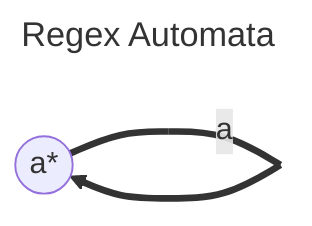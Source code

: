 ---
title: Regex Automata
---
flowchart LR
13646096770106105413((a*))
13646096770106105413 ==>|"a"| 13646096770106105413